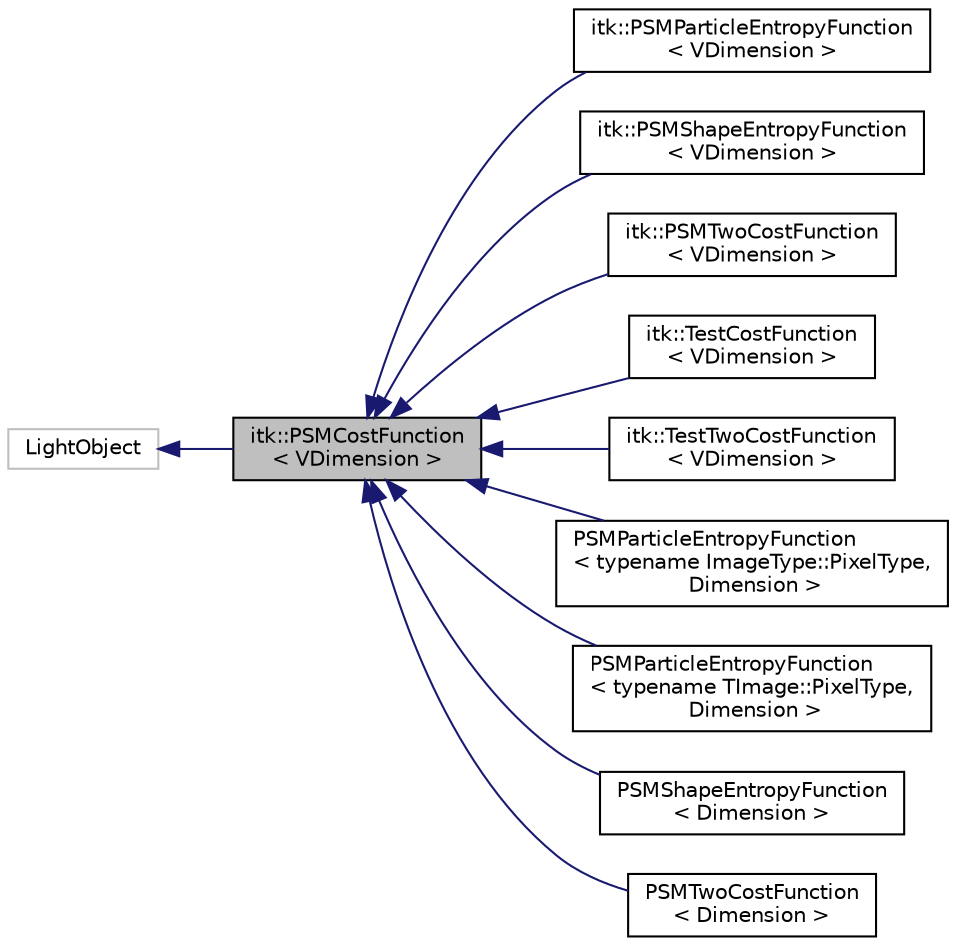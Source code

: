 digraph "itk::PSMCostFunction&lt; VDimension &gt;"
{
  edge [fontname="Helvetica",fontsize="10",labelfontname="Helvetica",labelfontsize="10"];
  node [fontname="Helvetica",fontsize="10",shape=record];
  rankdir="LR";
  Node1 [label="itk::PSMCostFunction\l\< VDimension \>",height=0.2,width=0.4,color="black", fillcolor="grey75", style="filled", fontcolor="black"];
  Node2 -> Node1 [dir="back",color="midnightblue",fontsize="10",style="solid",fontname="Helvetica"];
  Node2 [label="LightObject",height=0.2,width=0.4,color="grey75", fillcolor="white", style="filled"];
  Node1 -> Node3 [dir="back",color="midnightblue",fontsize="10",style="solid",fontname="Helvetica"];
  Node3 [label="itk::PSMParticleEntropyFunction\l\< VDimension \>",height=0.2,width=0.4,color="black", fillcolor="white", style="filled",URL="$classitk_1_1_p_s_m_particle_entropy_function.html",tooltip="This function returns an estimate of the gradient of the entropy of a particle distribution with resp..."];
  Node1 -> Node4 [dir="back",color="midnightblue",fontsize="10",style="solid",fontname="Helvetica"];
  Node4 [label="itk::PSMShapeEntropyFunction\l\< VDimension \>",height=0.2,width=0.4,color="black", fillcolor="white", style="filled",URL="$classitk_1_1_p_s_m_shape_entropy_function.html"];
  Node1 -> Node5 [dir="back",color="midnightblue",fontsize="10",style="solid",fontname="Helvetica"];
  Node5 [label="itk::PSMTwoCostFunction\l\< VDimension \>",height=0.2,width=0.4,color="black", fillcolor="white", style="filled",URL="$classitk_1_1_p_s_m_two_cost_function.html"];
  Node1 -> Node6 [dir="back",color="midnightblue",fontsize="10",style="solid",fontname="Helvetica"];
  Node6 [label="itk::TestCostFunction\l\< VDimension \>",height=0.2,width=0.4,color="black", fillcolor="white", style="filled",URL="$classitk_1_1_test_cost_function.html"];
  Node1 -> Node7 [dir="back",color="midnightblue",fontsize="10",style="solid",fontname="Helvetica"];
  Node7 [label="itk::TestTwoCostFunction\l\< VDimension \>",height=0.2,width=0.4,color="black", fillcolor="white", style="filled",URL="$classitk_1_1_test_two_cost_function.html"];
  Node1 -> Node8 [dir="back",color="midnightblue",fontsize="10",style="solid",fontname="Helvetica"];
  Node8 [label="PSMParticleEntropyFunction\l\< typename ImageType::PixelType,\l Dimension \>",height=0.2,width=0.4,color="black", fillcolor="white", style="filled",URL="$classitk_1_1_p_s_m_particle_entropy_function.html"];
  Node1 -> Node9 [dir="back",color="midnightblue",fontsize="10",style="solid",fontname="Helvetica"];
  Node9 [label="PSMParticleEntropyFunction\l\< typename TImage::PixelType,\l Dimension \>",height=0.2,width=0.4,color="black", fillcolor="white", style="filled",URL="$classitk_1_1_p_s_m_particle_entropy_function.html"];
  Node1 -> Node10 [dir="back",color="midnightblue",fontsize="10",style="solid",fontname="Helvetica"];
  Node10 [label="PSMShapeEntropyFunction\l\< Dimension \>",height=0.2,width=0.4,color="black", fillcolor="white", style="filled",URL="$classitk_1_1_p_s_m_shape_entropy_function.html"];
  Node1 -> Node11 [dir="back",color="midnightblue",fontsize="10",style="solid",fontname="Helvetica"];
  Node11 [label="PSMTwoCostFunction\l\< Dimension \>",height=0.2,width=0.4,color="black", fillcolor="white", style="filled",URL="$classitk_1_1_p_s_m_two_cost_function.html"];
}

